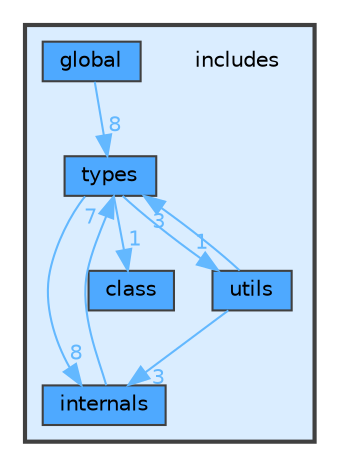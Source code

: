 digraph "includes"
{
 // LATEX_PDF_SIZE
  bgcolor="transparent";
  edge [fontname=Helvetica,fontsize=10,labelfontname=Helvetica,labelfontsize=10];
  node [fontname=Helvetica,fontsize=10,shape=box,height=0.2,width=0.4];
  compound=true
  subgraph clusterdir_09e761304027c904456130627fd4dcf5 {
    graph [ bgcolor="#daedff", pencolor="grey25", label="", fontname=Helvetica,fontsize=10 style="filled,bold", URL="dir_09e761304027c904456130627fd4dcf5.html",tooltip=""]
    dir_09e761304027c904456130627fd4dcf5 [shape=plaintext, label="includes"];
  dir_6b079f5d9ee168c5f829c0b23b1fe689 [label="class", fillcolor="#4ea9ff", color="grey25", style="filled", URL="dir_6b079f5d9ee168c5f829c0b23b1fe689.html",tooltip=""];
  dir_ab3240e1f48e07e7724fe257c5d3746b [label="global", fillcolor="#4ea9ff", color="grey25", style="filled", URL="dir_ab3240e1f48e07e7724fe257c5d3746b.html",tooltip=""];
  dir_a9d9b9bbf15479e3064110165d860e33 [label="internals", fillcolor="#4ea9ff", color="grey25", style="filled", URL="dir_a9d9b9bbf15479e3064110165d860e33.html",tooltip=""];
  dir_00373071588607d1d83d0faa600e52a0 [label="types", fillcolor="#4ea9ff", color="grey25", style="filled", URL="dir_00373071588607d1d83d0faa600e52a0.html",tooltip=""];
  dir_3f8feeb2fa3bd0d1b751b257ed9f12a2 [label="utils", fillcolor="#4ea9ff", color="grey25", style="filled", URL="dir_3f8feeb2fa3bd0d1b751b257ed9f12a2.html",tooltip=""];
  }
  dir_ab3240e1f48e07e7724fe257c5d3746b->dir_00373071588607d1d83d0faa600e52a0 [headlabel="8", labeldistance=1.5 headhref="dir_000007_000025.html" href="dir_000007_000025.html" color="steelblue1" fontcolor="steelblue1"];
  dir_a9d9b9bbf15479e3064110165d860e33->dir_00373071588607d1d83d0faa600e52a0 [headlabel="7", labeldistance=1.5 headhref="dir_000010_000025.html" href="dir_000010_000025.html" color="steelblue1" fontcolor="steelblue1"];
  dir_00373071588607d1d83d0faa600e52a0->dir_3f8feeb2fa3bd0d1b751b257ed9f12a2 [headlabel="1", labeldistance=1.5 headhref="dir_000025_000027.html" href="dir_000025_000027.html" color="steelblue1" fontcolor="steelblue1"];
  dir_00373071588607d1d83d0faa600e52a0->dir_6b079f5d9ee168c5f829c0b23b1fe689 [headlabel="1", labeldistance=1.5 headhref="dir_000025_000003.html" href="dir_000025_000003.html" color="steelblue1" fontcolor="steelblue1"];
  dir_00373071588607d1d83d0faa600e52a0->dir_a9d9b9bbf15479e3064110165d860e33 [headlabel="8", labeldistance=1.5 headhref="dir_000025_000010.html" href="dir_000025_000010.html" color="steelblue1" fontcolor="steelblue1"];
  dir_3f8feeb2fa3bd0d1b751b257ed9f12a2->dir_00373071588607d1d83d0faa600e52a0 [headlabel="3", labeldistance=1.5 headhref="dir_000027_000025.html" href="dir_000027_000025.html" color="steelblue1" fontcolor="steelblue1"];
  dir_3f8feeb2fa3bd0d1b751b257ed9f12a2->dir_a9d9b9bbf15479e3064110165d860e33 [headlabel="3", labeldistance=1.5 headhref="dir_000027_000010.html" href="dir_000027_000010.html" color="steelblue1" fontcolor="steelblue1"];
}
